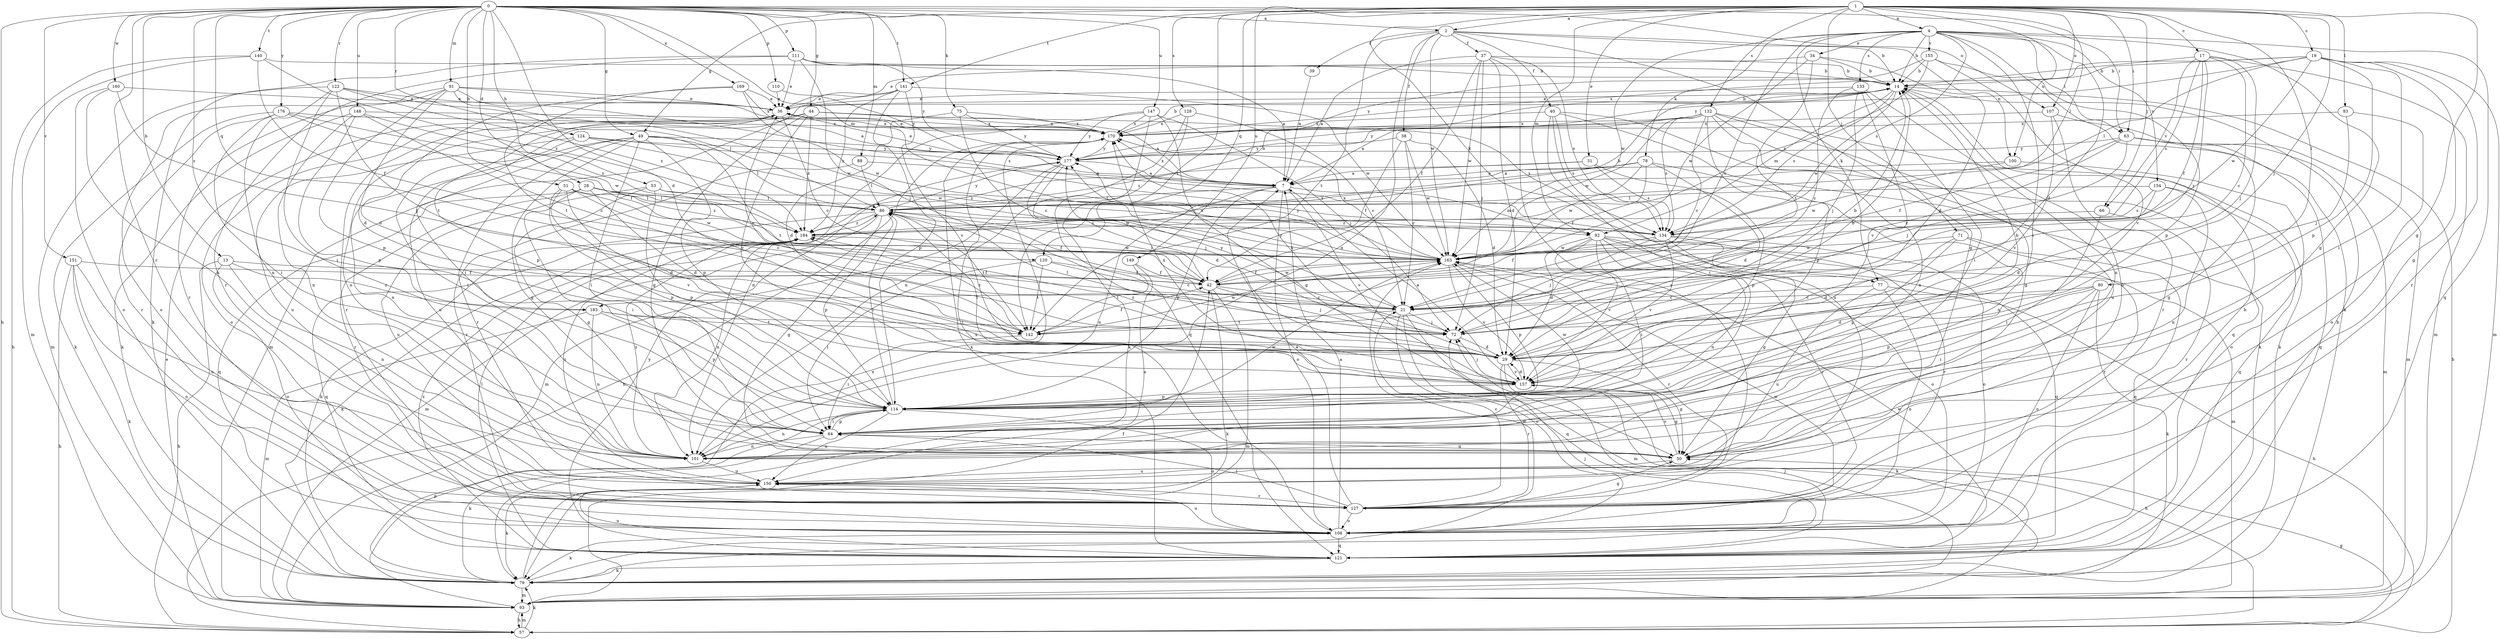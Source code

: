 strict digraph  {
0;
1;
2;
4;
7;
13;
14;
17;
19;
21;
28;
29;
31;
34;
36;
37;
38;
39;
40;
42;
44;
49;
50;
51;
53;
57;
63;
64;
66;
71;
72;
75;
77;
78;
79;
80;
83;
86;
88;
91;
92;
93;
100;
101;
107;
108;
110;
111;
114;
120;
121;
122;
124;
127;
128;
132;
133;
134;
140;
141;
142;
147;
148;
149;
150;
151;
154;
155;
157;
160;
163;
169;
170;
176;
177;
183;
184;
0 -> 2  [label=a];
0 -> 13  [label=b];
0 -> 28  [label=d];
0 -> 29  [label=d];
0 -> 44  [label=g];
0 -> 49  [label=g];
0 -> 51  [label=h];
0 -> 53  [label=h];
0 -> 57  [label=h];
0 -> 63  [label=i];
0 -> 75  [label=k];
0 -> 88  [label=m];
0 -> 91  [label=m];
0 -> 92  [label=m];
0 -> 107  [label=o];
0 -> 110  [label=p];
0 -> 111  [label=p];
0 -> 120  [label=q];
0 -> 122  [label=r];
0 -> 124  [label=r];
0 -> 127  [label=r];
0 -> 140  [label=t];
0 -> 141  [label=t];
0 -> 147  [label=u];
0 -> 148  [label=u];
0 -> 151  [label=v];
0 -> 160  [label=w];
0 -> 169  [label=x];
0 -> 176  [label=y];
0 -> 183  [label=z];
1 -> 2  [label=a];
1 -> 4  [label=a];
1 -> 17  [label=c];
1 -> 19  [label=c];
1 -> 31  [label=e];
1 -> 49  [label=g];
1 -> 50  [label=g];
1 -> 63  [label=i];
1 -> 66  [label=j];
1 -> 71  [label=j];
1 -> 72  [label=j];
1 -> 77  [label=k];
1 -> 80  [label=l];
1 -> 83  [label=l];
1 -> 86  [label=l];
1 -> 92  [label=m];
1 -> 100  [label=n];
1 -> 107  [label=o];
1 -> 120  [label=q];
1 -> 128  [label=s];
1 -> 132  [label=s];
1 -> 141  [label=t];
1 -> 142  [label=t];
1 -> 149  [label=u];
2 -> 14  [label=b];
2 -> 37  [label=f];
2 -> 38  [label=f];
2 -> 39  [label=f];
2 -> 40  [label=f];
2 -> 50  [label=g];
2 -> 100  [label=n];
2 -> 101  [label=n];
2 -> 142  [label=t];
2 -> 163  [label=w];
4 -> 14  [label=b];
4 -> 21  [label=c];
4 -> 29  [label=d];
4 -> 34  [label=e];
4 -> 50  [label=g];
4 -> 63  [label=i];
4 -> 64  [label=i];
4 -> 77  [label=k];
4 -> 78  [label=k];
4 -> 79  [label=k];
4 -> 121  [label=q];
4 -> 133  [label=s];
4 -> 134  [label=s];
4 -> 154  [label=v];
4 -> 155  [label=v];
4 -> 163  [label=w];
7 -> 86  [label=l];
7 -> 92  [label=m];
7 -> 101  [label=n];
7 -> 108  [label=o];
7 -> 114  [label=p];
7 -> 157  [label=v];
7 -> 170  [label=x];
13 -> 42  [label=f];
13 -> 57  [label=h];
13 -> 101  [label=n];
13 -> 108  [label=o];
13 -> 183  [label=z];
14 -> 36  [label=e];
14 -> 57  [label=h];
14 -> 92  [label=m];
14 -> 134  [label=s];
14 -> 150  [label=u];
14 -> 163  [label=w];
17 -> 14  [label=b];
17 -> 21  [label=c];
17 -> 42  [label=f];
17 -> 72  [label=j];
17 -> 93  [label=m];
17 -> 134  [label=s];
17 -> 183  [label=z];
17 -> 66  [label=v];
19 -> 14  [label=b];
19 -> 50  [label=g];
19 -> 64  [label=i];
19 -> 86  [label=l];
19 -> 93  [label=m];
19 -> 114  [label=p];
19 -> 127  [label=r];
19 -> 163  [label=w];
19 -> 170  [label=x];
19 -> 177  [label=y];
21 -> 72  [label=j];
21 -> 93  [label=m];
21 -> 108  [label=o];
21 -> 121  [label=q];
21 -> 142  [label=t];
21 -> 177  [label=y];
28 -> 29  [label=d];
28 -> 64  [label=i];
28 -> 86  [label=l];
28 -> 121  [label=q];
28 -> 127  [label=r];
28 -> 163  [label=w];
28 -> 184  [label=z];
29 -> 14  [label=b];
29 -> 50  [label=g];
29 -> 79  [label=k];
29 -> 127  [label=r];
29 -> 157  [label=v];
29 -> 170  [label=x];
29 -> 184  [label=z];
31 -> 7  [label=a];
31 -> 114  [label=p];
31 -> 134  [label=s];
31 -> 184  [label=z];
34 -> 14  [label=b];
34 -> 29  [label=d];
34 -> 36  [label=e];
34 -> 142  [label=t];
34 -> 163  [label=w];
36 -> 14  [label=b];
36 -> 21  [label=c];
36 -> 108  [label=o];
36 -> 114  [label=p];
36 -> 127  [label=r];
36 -> 170  [label=x];
37 -> 7  [label=a];
37 -> 14  [label=b];
37 -> 29  [label=d];
37 -> 42  [label=f];
37 -> 72  [label=j];
37 -> 127  [label=r];
37 -> 134  [label=s];
37 -> 163  [label=w];
38 -> 21  [label=c];
38 -> 29  [label=d];
38 -> 42  [label=f];
38 -> 163  [label=w];
38 -> 177  [label=y];
39 -> 7  [label=a];
40 -> 64  [label=i];
40 -> 79  [label=k];
40 -> 121  [label=q];
40 -> 134  [label=s];
40 -> 150  [label=u];
40 -> 170  [label=x];
42 -> 21  [label=c];
42 -> 72  [label=j];
42 -> 79  [label=k];
42 -> 86  [label=l];
42 -> 93  [label=m];
42 -> 163  [label=w];
44 -> 7  [label=a];
44 -> 50  [label=g];
44 -> 64  [label=i];
44 -> 101  [label=n];
44 -> 134  [label=s];
44 -> 157  [label=v];
44 -> 170  [label=x];
44 -> 184  [label=z];
49 -> 50  [label=g];
49 -> 64  [label=i];
49 -> 86  [label=l];
49 -> 101  [label=n];
49 -> 114  [label=p];
49 -> 127  [label=r];
49 -> 142  [label=t];
49 -> 150  [label=u];
49 -> 177  [label=y];
50 -> 150  [label=u];
50 -> 157  [label=v];
51 -> 21  [label=c];
51 -> 29  [label=d];
51 -> 86  [label=l];
51 -> 114  [label=p];
51 -> 157  [label=v];
51 -> 163  [label=w];
53 -> 50  [label=g];
53 -> 86  [label=l];
53 -> 114  [label=p];
53 -> 134  [label=s];
53 -> 150  [label=u];
57 -> 50  [label=g];
57 -> 79  [label=k];
57 -> 93  [label=m];
63 -> 21  [label=c];
63 -> 42  [label=f];
63 -> 50  [label=g];
63 -> 72  [label=j];
63 -> 93  [label=m];
63 -> 121  [label=q];
63 -> 177  [label=y];
64 -> 50  [label=g];
64 -> 79  [label=k];
64 -> 101  [label=n];
64 -> 114  [label=p];
64 -> 163  [label=w];
66 -> 64  [label=i];
66 -> 127  [label=r];
66 -> 184  [label=z];
71 -> 29  [label=d];
71 -> 114  [label=p];
71 -> 121  [label=q];
71 -> 127  [label=r];
71 -> 163  [label=w];
72 -> 14  [label=b];
72 -> 29  [label=d];
72 -> 36  [label=e];
72 -> 86  [label=l];
72 -> 177  [label=y];
75 -> 21  [label=c];
75 -> 29  [label=d];
75 -> 170  [label=x];
75 -> 177  [label=y];
77 -> 21  [label=c];
77 -> 57  [label=h];
77 -> 108  [label=o];
77 -> 150  [label=u];
78 -> 7  [label=a];
78 -> 29  [label=d];
78 -> 42  [label=f];
78 -> 101  [label=n];
78 -> 163  [label=w];
78 -> 184  [label=z];
79 -> 42  [label=f];
79 -> 72  [label=j];
79 -> 93  [label=m];
79 -> 114  [label=p];
79 -> 163  [label=w];
80 -> 21  [label=c];
80 -> 29  [label=d];
80 -> 64  [label=i];
80 -> 79  [label=k];
80 -> 108  [label=o];
80 -> 114  [label=p];
83 -> 72  [label=j];
83 -> 108  [label=o];
83 -> 170  [label=x];
86 -> 14  [label=b];
86 -> 42  [label=f];
86 -> 50  [label=g];
86 -> 79  [label=k];
86 -> 93  [label=m];
86 -> 114  [label=p];
86 -> 134  [label=s];
86 -> 142  [label=t];
86 -> 177  [label=y];
86 -> 184  [label=z];
88 -> 7  [label=a];
88 -> 86  [label=l];
88 -> 127  [label=r];
91 -> 29  [label=d];
91 -> 36  [label=e];
91 -> 108  [label=o];
91 -> 114  [label=p];
91 -> 127  [label=r];
91 -> 134  [label=s];
91 -> 163  [label=w];
91 -> 170  [label=x];
92 -> 29  [label=d];
92 -> 64  [label=i];
92 -> 93  [label=m];
92 -> 101  [label=n];
92 -> 108  [label=o];
92 -> 121  [label=q];
92 -> 127  [label=r];
92 -> 157  [label=v];
92 -> 163  [label=w];
93 -> 36  [label=e];
93 -> 57  [label=h];
93 -> 72  [label=j];
93 -> 170  [label=x];
100 -> 7  [label=a];
100 -> 108  [label=o];
100 -> 163  [label=w];
101 -> 150  [label=u];
101 -> 184  [label=z];
107 -> 93  [label=m];
107 -> 127  [label=r];
107 -> 157  [label=v];
107 -> 170  [label=x];
108 -> 7  [label=a];
108 -> 14  [label=b];
108 -> 79  [label=k];
108 -> 121  [label=q];
108 -> 150  [label=u];
108 -> 163  [label=w];
108 -> 170  [label=x];
110 -> 36  [label=e];
110 -> 177  [label=y];
111 -> 7  [label=a];
111 -> 14  [label=b];
111 -> 36  [label=e];
111 -> 72  [label=j];
111 -> 79  [label=k];
111 -> 127  [label=r];
111 -> 177  [label=y];
114 -> 64  [label=i];
114 -> 86  [label=l];
114 -> 101  [label=n];
114 -> 108  [label=o];
114 -> 150  [label=u];
114 -> 163  [label=w];
120 -> 21  [label=c];
120 -> 42  [label=f];
120 -> 64  [label=i];
120 -> 142  [label=t];
121 -> 14  [label=b];
121 -> 79  [label=k];
121 -> 86  [label=l];
121 -> 150  [label=u];
121 -> 163  [label=w];
121 -> 170  [label=x];
121 -> 177  [label=y];
121 -> 184  [label=z];
122 -> 36  [label=e];
122 -> 64  [label=i];
122 -> 86  [label=l];
122 -> 93  [label=m];
122 -> 101  [label=n];
122 -> 142  [label=t];
122 -> 184  [label=z];
124 -> 64  [label=i];
124 -> 134  [label=s];
124 -> 150  [label=u];
124 -> 163  [label=w];
124 -> 177  [label=y];
127 -> 7  [label=a];
127 -> 21  [label=c];
127 -> 50  [label=g];
127 -> 64  [label=i];
127 -> 108  [label=o];
128 -> 21  [label=c];
128 -> 79  [label=k];
128 -> 101  [label=n];
128 -> 170  [label=x];
132 -> 7  [label=a];
132 -> 21  [label=c];
132 -> 50  [label=g];
132 -> 79  [label=k];
132 -> 101  [label=n];
132 -> 114  [label=p];
132 -> 134  [label=s];
132 -> 150  [label=u];
132 -> 163  [label=w];
132 -> 170  [label=x];
132 -> 177  [label=y];
133 -> 21  [label=c];
133 -> 36  [label=e];
133 -> 64  [label=i];
133 -> 72  [label=j];
133 -> 101  [label=n];
133 -> 157  [label=v];
134 -> 42  [label=f];
134 -> 50  [label=g];
134 -> 72  [label=j];
134 -> 108  [label=o];
134 -> 127  [label=r];
134 -> 157  [label=v];
140 -> 14  [label=b];
140 -> 42  [label=f];
140 -> 57  [label=h];
140 -> 93  [label=m];
140 -> 184  [label=z];
141 -> 36  [label=e];
141 -> 93  [label=m];
141 -> 114  [label=p];
141 -> 157  [label=v];
141 -> 163  [label=w];
141 -> 184  [label=z];
142 -> 42  [label=f];
142 -> 64  [label=i];
142 -> 163  [label=w];
142 -> 184  [label=z];
147 -> 50  [label=g];
147 -> 72  [label=j];
147 -> 101  [label=n];
147 -> 121  [label=q];
147 -> 170  [label=x];
147 -> 177  [label=y];
148 -> 21  [label=c];
148 -> 79  [label=k];
148 -> 101  [label=n];
148 -> 114  [label=p];
148 -> 170  [label=x];
148 -> 184  [label=z];
149 -> 42  [label=f];
149 -> 142  [label=t];
149 -> 150  [label=u];
150 -> 79  [label=k];
150 -> 127  [label=r];
150 -> 184  [label=z];
151 -> 42  [label=f];
151 -> 57  [label=h];
151 -> 79  [label=k];
151 -> 108  [label=o];
151 -> 150  [label=u];
154 -> 29  [label=d];
154 -> 86  [label=l];
154 -> 101  [label=n];
154 -> 121  [label=q];
154 -> 134  [label=s];
155 -> 14  [label=b];
155 -> 114  [label=p];
155 -> 157  [label=v];
155 -> 177  [label=y];
155 -> 184  [label=z];
157 -> 7  [label=a];
157 -> 14  [label=b];
157 -> 29  [label=d];
157 -> 50  [label=g];
157 -> 57  [label=h];
157 -> 72  [label=j];
157 -> 86  [label=l];
157 -> 114  [label=p];
157 -> 170  [label=x];
160 -> 36  [label=e];
160 -> 72  [label=j];
160 -> 101  [label=n];
160 -> 108  [label=o];
163 -> 42  [label=f];
163 -> 114  [label=p];
163 -> 127  [label=r];
163 -> 157  [label=v];
163 -> 170  [label=x];
163 -> 177  [label=y];
169 -> 7  [label=a];
169 -> 29  [label=d];
169 -> 36  [label=e];
169 -> 142  [label=t];
169 -> 163  [label=w];
170 -> 14  [label=b];
170 -> 36  [label=e];
170 -> 57  [label=h];
170 -> 177  [label=y];
176 -> 42  [label=f];
176 -> 64  [label=i];
176 -> 79  [label=k];
176 -> 127  [label=r];
176 -> 163  [label=w];
176 -> 170  [label=x];
177 -> 7  [label=a];
177 -> 29  [label=d];
177 -> 36  [label=e];
177 -> 72  [label=j];
177 -> 93  [label=m];
183 -> 72  [label=j];
183 -> 93  [label=m];
183 -> 101  [label=n];
183 -> 114  [label=p];
183 -> 142  [label=t];
184 -> 14  [label=b];
184 -> 79  [label=k];
184 -> 101  [label=n];
184 -> 121  [label=q];
184 -> 163  [label=w];
}
